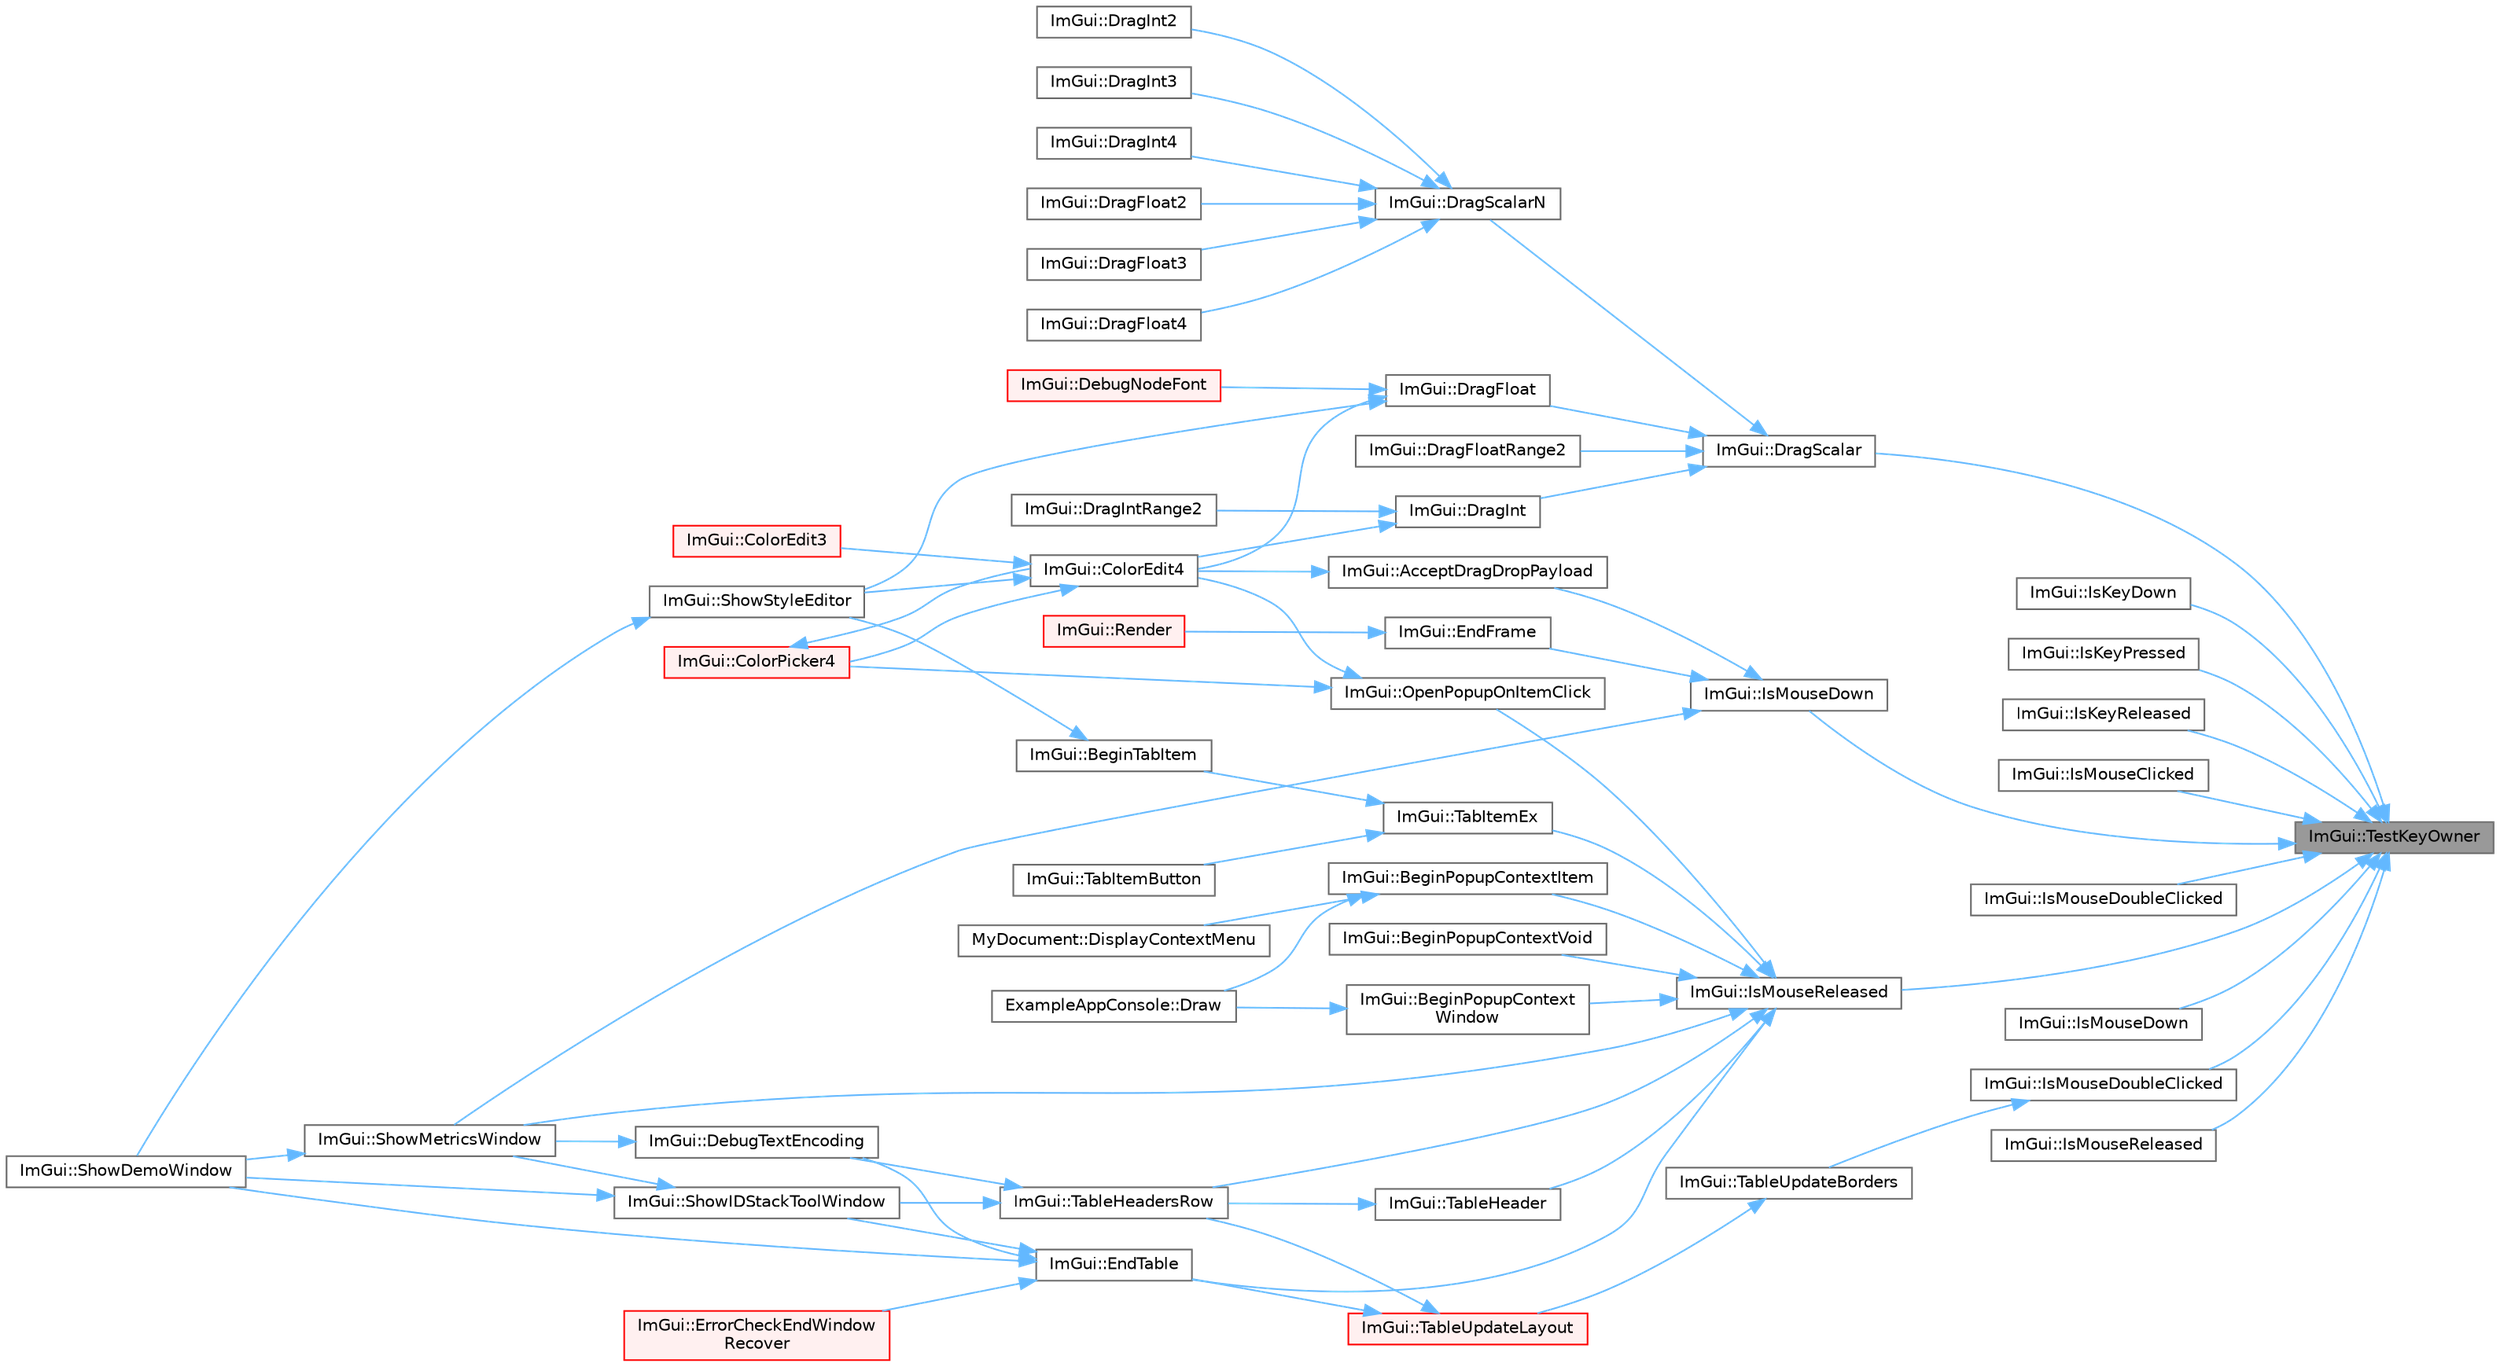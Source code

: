 digraph "ImGui::TestKeyOwner"
{
 // LATEX_PDF_SIZE
  bgcolor="transparent";
  edge [fontname=Helvetica,fontsize=10,labelfontname=Helvetica,labelfontsize=10];
  node [fontname=Helvetica,fontsize=10,shape=box,height=0.2,width=0.4];
  rankdir="RL";
  Node1 [id="Node000001",label="ImGui::TestKeyOwner",height=0.2,width=0.4,color="gray40", fillcolor="grey60", style="filled", fontcolor="black",tooltip=" "];
  Node1 -> Node2 [id="edge1_Node000001_Node000002",dir="back",color="steelblue1",style="solid",tooltip=" "];
  Node2 [id="Node000002",label="ImGui::DragScalar",height=0.2,width=0.4,color="grey40", fillcolor="white", style="filled",URL="$namespace_im_gui.html#a17d8926e8f44a6d00575b12081c51fe0",tooltip=" "];
  Node2 -> Node3 [id="edge2_Node000002_Node000003",dir="back",color="steelblue1",style="solid",tooltip=" "];
  Node3 [id="Node000003",label="ImGui::DragFloat",height=0.2,width=0.4,color="grey40", fillcolor="white", style="filled",URL="$namespace_im_gui.html#aab1b20e7bf98aa7bbdb26f8cd3ad91e6",tooltip=" "];
  Node3 -> Node4 [id="edge3_Node000003_Node000004",dir="back",color="steelblue1",style="solid",tooltip=" "];
  Node4 [id="Node000004",label="ImGui::ColorEdit4",height=0.2,width=0.4,color="grey40", fillcolor="white", style="filled",URL="$namespace_im_gui.html#ac3f45e2aa0b1d591cc8a2cdf8b566a45",tooltip=" "];
  Node4 -> Node5 [id="edge4_Node000004_Node000005",dir="back",color="steelblue1",style="solid",tooltip=" "];
  Node5 [id="Node000005",label="ImGui::ColorEdit3",height=0.2,width=0.4,color="red", fillcolor="#FFF0F0", style="filled",URL="$namespace_im_gui.html#a5afe76ba1c91f07363e40396e7df656e",tooltip=" "];
  Node4 -> Node7 [id="edge5_Node000004_Node000007",dir="back",color="steelblue1",style="solid",tooltip=" "];
  Node7 [id="Node000007",label="ImGui::ColorPicker4",height=0.2,width=0.4,color="red", fillcolor="#FFF0F0", style="filled",URL="$namespace_im_gui.html#a3d5aae9e0a14aa051d5a799abbe97b32",tooltip=" "];
  Node7 -> Node4 [id="edge6_Node000007_Node000004",dir="back",color="steelblue1",style="solid",tooltip=" "];
  Node4 -> Node10 [id="edge7_Node000004_Node000010",dir="back",color="steelblue1",style="solid",tooltip=" "];
  Node10 [id="Node000010",label="ImGui::ShowStyleEditor",height=0.2,width=0.4,color="grey40", fillcolor="white", style="filled",URL="$namespace_im_gui.html#ab2eb3dec78d054fe3feab1c091ec5de5",tooltip=" "];
  Node10 -> Node11 [id="edge8_Node000010_Node000011",dir="back",color="steelblue1",style="solid",tooltip=" "];
  Node11 [id="Node000011",label="ImGui::ShowDemoWindow",height=0.2,width=0.4,color="grey40", fillcolor="white", style="filled",URL="$namespace_im_gui.html#af95643a0ce4893b9e57c12991922fb18",tooltip=" "];
  Node3 -> Node12 [id="edge9_Node000003_Node000012",dir="back",color="steelblue1",style="solid",tooltip=" "];
  Node12 [id="Node000012",label="ImGui::DebugNodeFont",height=0.2,width=0.4,color="red", fillcolor="#FFF0F0", style="filled",URL="$namespace_im_gui.html#ae0207d60728f7e6a47dbcd1d7d84e3cb",tooltip=" "];
  Node3 -> Node10 [id="edge10_Node000003_Node000010",dir="back",color="steelblue1",style="solid",tooltip=" "];
  Node2 -> Node15 [id="edge11_Node000002_Node000015",dir="back",color="steelblue1",style="solid",tooltip=" "];
  Node15 [id="Node000015",label="ImGui::DragFloatRange2",height=0.2,width=0.4,color="grey40", fillcolor="white", style="filled",URL="$namespace_im_gui.html#aa6bfd93ead5c47e84b66185da88b8e8c",tooltip=" "];
  Node2 -> Node16 [id="edge12_Node000002_Node000016",dir="back",color="steelblue1",style="solid",tooltip=" "];
  Node16 [id="Node000016",label="ImGui::DragInt",height=0.2,width=0.4,color="grey40", fillcolor="white", style="filled",URL="$namespace_im_gui.html#a3714db739ae51fc75601d7fad234a58b",tooltip=" "];
  Node16 -> Node4 [id="edge13_Node000016_Node000004",dir="back",color="steelblue1",style="solid",tooltip=" "];
  Node16 -> Node17 [id="edge14_Node000016_Node000017",dir="back",color="steelblue1",style="solid",tooltip=" "];
  Node17 [id="Node000017",label="ImGui::DragIntRange2",height=0.2,width=0.4,color="grey40", fillcolor="white", style="filled",URL="$namespace_im_gui.html#a27a0380e0480671c7cd854dd7bfc6bd1",tooltip=" "];
  Node2 -> Node18 [id="edge15_Node000002_Node000018",dir="back",color="steelblue1",style="solid",tooltip=" "];
  Node18 [id="Node000018",label="ImGui::DragScalarN",height=0.2,width=0.4,color="grey40", fillcolor="white", style="filled",URL="$namespace_im_gui.html#a1265d2b30ced1fca909e26c8f718fcbd",tooltip=" "];
  Node18 -> Node19 [id="edge16_Node000018_Node000019",dir="back",color="steelblue1",style="solid",tooltip=" "];
  Node19 [id="Node000019",label="ImGui::DragFloat2",height=0.2,width=0.4,color="grey40", fillcolor="white", style="filled",URL="$namespace_im_gui.html#afc9ce10d78534a5c186cee0b337f7471",tooltip=" "];
  Node18 -> Node20 [id="edge17_Node000018_Node000020",dir="back",color="steelblue1",style="solid",tooltip=" "];
  Node20 [id="Node000020",label="ImGui::DragFloat3",height=0.2,width=0.4,color="grey40", fillcolor="white", style="filled",URL="$namespace_im_gui.html#a5ffcbb0240077cf2f300960db3c0a3d7",tooltip=" "];
  Node18 -> Node21 [id="edge18_Node000018_Node000021",dir="back",color="steelblue1",style="solid",tooltip=" "];
  Node21 [id="Node000021",label="ImGui::DragFloat4",height=0.2,width=0.4,color="grey40", fillcolor="white", style="filled",URL="$namespace_im_gui.html#a43e4508fb0c6a82cf6d78a645965dd57",tooltip=" "];
  Node18 -> Node22 [id="edge19_Node000018_Node000022",dir="back",color="steelblue1",style="solid",tooltip=" "];
  Node22 [id="Node000022",label="ImGui::DragInt2",height=0.2,width=0.4,color="grey40", fillcolor="white", style="filled",URL="$namespace_im_gui.html#a56e3ba8164b0b78b46f01a3a2f7fe00b",tooltip=" "];
  Node18 -> Node23 [id="edge20_Node000018_Node000023",dir="back",color="steelblue1",style="solid",tooltip=" "];
  Node23 [id="Node000023",label="ImGui::DragInt3",height=0.2,width=0.4,color="grey40", fillcolor="white", style="filled",URL="$namespace_im_gui.html#af4be377242ba2480b28b116390af7261",tooltip=" "];
  Node18 -> Node24 [id="edge21_Node000018_Node000024",dir="back",color="steelblue1",style="solid",tooltip=" "];
  Node24 [id="Node000024",label="ImGui::DragInt4",height=0.2,width=0.4,color="grey40", fillcolor="white", style="filled",URL="$namespace_im_gui.html#a5d75e4d3263272f22eb2001652397e55",tooltip=" "];
  Node1 -> Node25 [id="edge22_Node000001_Node000025",dir="back",color="steelblue1",style="solid",tooltip=" "];
  Node25 [id="Node000025",label="ImGui::IsKeyDown",height=0.2,width=0.4,color="grey40", fillcolor="white", style="filled",URL="$namespace_im_gui.html#ad217907a75adfff08f6dee35feeadaad",tooltip=" "];
  Node1 -> Node26 [id="edge23_Node000001_Node000026",dir="back",color="steelblue1",style="solid",tooltip=" "];
  Node26 [id="Node000026",label="ImGui::IsKeyPressed",height=0.2,width=0.4,color="grey40", fillcolor="white", style="filled",URL="$namespace_im_gui.html#a34c2ae88871301f93a396113e8a46ac9",tooltip=" "];
  Node1 -> Node27 [id="edge24_Node000001_Node000027",dir="back",color="steelblue1",style="solid",tooltip=" "];
  Node27 [id="Node000027",label="ImGui::IsKeyReleased",height=0.2,width=0.4,color="grey40", fillcolor="white", style="filled",URL="$namespace_im_gui.html#a5b94b4c6c78d7a23d045df6a79ff072b",tooltip=" "];
  Node1 -> Node28 [id="edge25_Node000001_Node000028",dir="back",color="steelblue1",style="solid",tooltip=" "];
  Node28 [id="Node000028",label="ImGui::IsMouseClicked",height=0.2,width=0.4,color="grey40", fillcolor="white", style="filled",URL="$namespace_im_gui.html#a268f89a9233099f3de4e628c80863ccc",tooltip=" "];
  Node1 -> Node29 [id="edge26_Node000001_Node000029",dir="back",color="steelblue1",style="solid",tooltip=" "];
  Node29 [id="Node000029",label="ImGui::IsMouseDoubleClicked",height=0.2,width=0.4,color="grey40", fillcolor="white", style="filled",URL="$namespace_im_gui.html#a2cc28f85bd97eecf708ce78c11761fb9",tooltip=" "];
  Node29 -> Node30 [id="edge27_Node000029_Node000030",dir="back",color="steelblue1",style="solid",tooltip=" "];
  Node30 [id="Node000030",label="ImGui::TableUpdateBorders",height=0.2,width=0.4,color="grey40", fillcolor="white", style="filled",URL="$namespace_im_gui.html#a339483446800bd4c7d2e4f5683e21de0",tooltip=" "];
  Node30 -> Node31 [id="edge28_Node000030_Node000031",dir="back",color="steelblue1",style="solid",tooltip=" "];
  Node31 [id="Node000031",label="ImGui::TableUpdateLayout",height=0.2,width=0.4,color="red", fillcolor="#FFF0F0", style="filled",URL="$namespace_im_gui.html#a890d76a0ec9efc98765c226884e3e32a",tooltip=" "];
  Node31 -> Node32 [id="edge29_Node000031_Node000032",dir="back",color="steelblue1",style="solid",tooltip=" "];
  Node32 [id="Node000032",label="ImGui::EndTable",height=0.2,width=0.4,color="grey40", fillcolor="white", style="filled",URL="$namespace_im_gui.html#a9c70aaa6464c2e51e6f3342da133ada1",tooltip=" "];
  Node32 -> Node33 [id="edge30_Node000032_Node000033",dir="back",color="steelblue1",style="solid",tooltip=" "];
  Node33 [id="Node000033",label="ImGui::DebugTextEncoding",height=0.2,width=0.4,color="grey40", fillcolor="white", style="filled",URL="$namespace_im_gui.html#a326f0badd138d1dea078a31b0e8dd685",tooltip=" "];
  Node33 -> Node14 [id="edge31_Node000033_Node000014",dir="back",color="steelblue1",style="solid",tooltip=" "];
  Node14 [id="Node000014",label="ImGui::ShowMetricsWindow",height=0.2,width=0.4,color="grey40", fillcolor="white", style="filled",URL="$namespace_im_gui.html#afe7a28c6eb52fff3cc27d5a698fea4ff",tooltip=" "];
  Node14 -> Node11 [id="edge32_Node000014_Node000011",dir="back",color="steelblue1",style="solid",tooltip=" "];
  Node32 -> Node34 [id="edge33_Node000032_Node000034",dir="back",color="steelblue1",style="solid",tooltip=" "];
  Node34 [id="Node000034",label="ImGui::ErrorCheckEndWindow\lRecover",height=0.2,width=0.4,color="red", fillcolor="#FFF0F0", style="filled",URL="$namespace_im_gui.html#a945392cbf05b9434df8ec3630b10e01a",tooltip=" "];
  Node32 -> Node11 [id="edge34_Node000032_Node000011",dir="back",color="steelblue1",style="solid",tooltip=" "];
  Node32 -> Node36 [id="edge35_Node000032_Node000036",dir="back",color="steelblue1",style="solid",tooltip=" "];
  Node36 [id="Node000036",label="ImGui::ShowIDStackToolWindow",height=0.2,width=0.4,color="grey40", fillcolor="white", style="filled",URL="$namespace_im_gui.html#ab4a87bf4a874a8e5872b60b4a9b1d99e",tooltip=" "];
  Node36 -> Node11 [id="edge36_Node000036_Node000011",dir="back",color="steelblue1",style="solid",tooltip=" "];
  Node36 -> Node14 [id="edge37_Node000036_Node000014",dir="back",color="steelblue1",style="solid",tooltip=" "];
  Node31 -> Node38 [id="edge38_Node000031_Node000038",dir="back",color="steelblue1",style="solid",tooltip=" "];
  Node38 [id="Node000038",label="ImGui::TableHeadersRow",height=0.2,width=0.4,color="grey40", fillcolor="white", style="filled",URL="$namespace_im_gui.html#a0c16791f4620e8db38511553d5d63335",tooltip=" "];
  Node38 -> Node33 [id="edge39_Node000038_Node000033",dir="back",color="steelblue1",style="solid",tooltip=" "];
  Node38 -> Node36 [id="edge40_Node000038_Node000036",dir="back",color="steelblue1",style="solid",tooltip=" "];
  Node1 -> Node43 [id="edge41_Node000001_Node000043",dir="back",color="steelblue1",style="solid",tooltip=" "];
  Node43 [id="Node000043",label="ImGui::IsMouseDoubleClicked",height=0.2,width=0.4,color="grey40", fillcolor="white", style="filled",URL="$namespace_im_gui.html#abe4aba05f5a4b4350736586eb1df6e22",tooltip=" "];
  Node1 -> Node44 [id="edge42_Node000001_Node000044",dir="back",color="steelblue1",style="solid",tooltip=" "];
  Node44 [id="Node000044",label="ImGui::IsMouseDown",height=0.2,width=0.4,color="grey40", fillcolor="white", style="filled",URL="$namespace_im_gui.html#aed7dae248aa865bf06c1d60c0e809537",tooltip=" "];
  Node44 -> Node45 [id="edge43_Node000044_Node000045",dir="back",color="steelblue1",style="solid",tooltip=" "];
  Node45 [id="Node000045",label="ImGui::AcceptDragDropPayload",height=0.2,width=0.4,color="grey40", fillcolor="white", style="filled",URL="$namespace_im_gui.html#a5e0dac39e249bf50e2ae96dc4a97cb18",tooltip=" "];
  Node45 -> Node4 [id="edge44_Node000045_Node000004",dir="back",color="steelblue1",style="solid",tooltip=" "];
  Node44 -> Node46 [id="edge45_Node000044_Node000046",dir="back",color="steelblue1",style="solid",tooltip=" "];
  Node46 [id="Node000046",label="ImGui::EndFrame",height=0.2,width=0.4,color="grey40", fillcolor="white", style="filled",URL="$namespace_im_gui.html#a246c37da45e88a12ade440a0feacb4ee",tooltip=" "];
  Node46 -> Node47 [id="edge46_Node000046_Node000047",dir="back",color="steelblue1",style="solid",tooltip=" "];
  Node47 [id="Node000047",label="ImGui::Render",height=0.2,width=0.4,color="red", fillcolor="#FFF0F0", style="filled",URL="$namespace_im_gui.html#ab51a164f547317c16c441f1599e3946d",tooltip=" "];
  Node44 -> Node14 [id="edge47_Node000044_Node000014",dir="back",color="steelblue1",style="solid",tooltip=" "];
  Node1 -> Node49 [id="edge48_Node000001_Node000049",dir="back",color="steelblue1",style="solid",tooltip=" "];
  Node49 [id="Node000049",label="ImGui::IsMouseDown",height=0.2,width=0.4,color="grey40", fillcolor="white", style="filled",URL="$namespace_im_gui.html#a1b1bad6338785c6d1bc85c2730bd485f",tooltip=" "];
  Node1 -> Node50 [id="edge49_Node000001_Node000050",dir="back",color="steelblue1",style="solid",tooltip=" "];
  Node50 [id="Node000050",label="ImGui::IsMouseReleased",height=0.2,width=0.4,color="grey40", fillcolor="white", style="filled",URL="$namespace_im_gui.html#ae53a0c1818d2804e3b1331f0c1777434",tooltip=" "];
  Node50 -> Node51 [id="edge50_Node000050_Node000051",dir="back",color="steelblue1",style="solid",tooltip=" "];
  Node51 [id="Node000051",label="ImGui::BeginPopupContextItem",height=0.2,width=0.4,color="grey40", fillcolor="white", style="filled",URL="$namespace_im_gui.html#a440894c8c00495d5cc01529f4504fca9",tooltip=" "];
  Node51 -> Node52 [id="edge51_Node000051_Node000052",dir="back",color="steelblue1",style="solid",tooltip=" "];
  Node52 [id="Node000052",label="MyDocument::DisplayContextMenu",height=0.2,width=0.4,color="grey40", fillcolor="white", style="filled",URL="$struct_my_document.html#ae9e8d83c14b75c307447e3f410e432ec",tooltip=" "];
  Node51 -> Node53 [id="edge52_Node000051_Node000053",dir="back",color="steelblue1",style="solid",tooltip=" "];
  Node53 [id="Node000053",label="ExampleAppConsole::Draw",height=0.2,width=0.4,color="grey40", fillcolor="white", style="filled",URL="$struct_example_app_console.html#a0518a09c7e8648dd52c7c06df19ac17a",tooltip=" "];
  Node50 -> Node54 [id="edge53_Node000050_Node000054",dir="back",color="steelblue1",style="solid",tooltip=" "];
  Node54 [id="Node000054",label="ImGui::BeginPopupContextVoid",height=0.2,width=0.4,color="grey40", fillcolor="white", style="filled",URL="$namespace_im_gui.html#a6758a456204101a9c4a660da4cfba2c9",tooltip=" "];
  Node50 -> Node55 [id="edge54_Node000050_Node000055",dir="back",color="steelblue1",style="solid",tooltip=" "];
  Node55 [id="Node000055",label="ImGui::BeginPopupContext\lWindow",height=0.2,width=0.4,color="grey40", fillcolor="white", style="filled",URL="$namespace_im_gui.html#aef8b2c0baa27bd5c68f676aaf14ed946",tooltip=" "];
  Node55 -> Node53 [id="edge55_Node000055_Node000053",dir="back",color="steelblue1",style="solid",tooltip=" "];
  Node50 -> Node32 [id="edge56_Node000050_Node000032",dir="back",color="steelblue1",style="solid",tooltip=" "];
  Node50 -> Node56 [id="edge57_Node000050_Node000056",dir="back",color="steelblue1",style="solid",tooltip=" "];
  Node56 [id="Node000056",label="ImGui::OpenPopupOnItemClick",height=0.2,width=0.4,color="grey40", fillcolor="white", style="filled",URL="$namespace_im_gui.html#a3811834876930efd5cb08a25d8c022d0",tooltip=" "];
  Node56 -> Node4 [id="edge58_Node000056_Node000004",dir="back",color="steelblue1",style="solid",tooltip=" "];
  Node56 -> Node7 [id="edge59_Node000056_Node000007",dir="back",color="steelblue1",style="solid",tooltip=" "];
  Node50 -> Node14 [id="edge60_Node000050_Node000014",dir="back",color="steelblue1",style="solid",tooltip=" "];
  Node50 -> Node57 [id="edge61_Node000050_Node000057",dir="back",color="steelblue1",style="solid",tooltip=" "];
  Node57 [id="Node000057",label="ImGui::TabItemEx",height=0.2,width=0.4,color="grey40", fillcolor="white", style="filled",URL="$namespace_im_gui.html#a4e0986fc689e7855cd9a9099dc87dac5",tooltip=" "];
  Node57 -> Node58 [id="edge62_Node000057_Node000058",dir="back",color="steelblue1",style="solid",tooltip=" "];
  Node58 [id="Node000058",label="ImGui::BeginTabItem",height=0.2,width=0.4,color="grey40", fillcolor="white", style="filled",URL="$namespace_im_gui.html#a4cee1ccc9018a298cfff90a704bde8ca",tooltip=" "];
  Node58 -> Node10 [id="edge63_Node000058_Node000010",dir="back",color="steelblue1",style="solid",tooltip=" "];
  Node57 -> Node59 [id="edge64_Node000057_Node000059",dir="back",color="steelblue1",style="solid",tooltip=" "];
  Node59 [id="Node000059",label="ImGui::TabItemButton",height=0.2,width=0.4,color="grey40", fillcolor="white", style="filled",URL="$namespace_im_gui.html#a1dbc539ac5b49e9445c4573607e6d60d",tooltip=" "];
  Node50 -> Node60 [id="edge65_Node000050_Node000060",dir="back",color="steelblue1",style="solid",tooltip=" "];
  Node60 [id="Node000060",label="ImGui::TableHeader",height=0.2,width=0.4,color="grey40", fillcolor="white", style="filled",URL="$namespace_im_gui.html#ae51bc07bc518779f58def3c0e2d0045c",tooltip=" "];
  Node60 -> Node38 [id="edge66_Node000060_Node000038",dir="back",color="steelblue1",style="solid",tooltip=" "];
  Node50 -> Node38 [id="edge67_Node000050_Node000038",dir="back",color="steelblue1",style="solid",tooltip=" "];
  Node1 -> Node61 [id="edge68_Node000001_Node000061",dir="back",color="steelblue1",style="solid",tooltip=" "];
  Node61 [id="Node000061",label="ImGui::IsMouseReleased",height=0.2,width=0.4,color="grey40", fillcolor="white", style="filled",URL="$namespace_im_gui.html#accd979a6c2ea9738134c30131d95c3b9",tooltip=" "];
}
